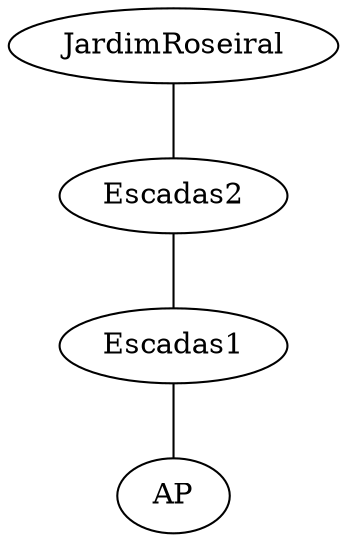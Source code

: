 graph PathGraph {
    "JardimRoseiral" -- "Escadas2";
    "Escadas2" -- "Escadas1";
    "Escadas1" -- "AP";
}
